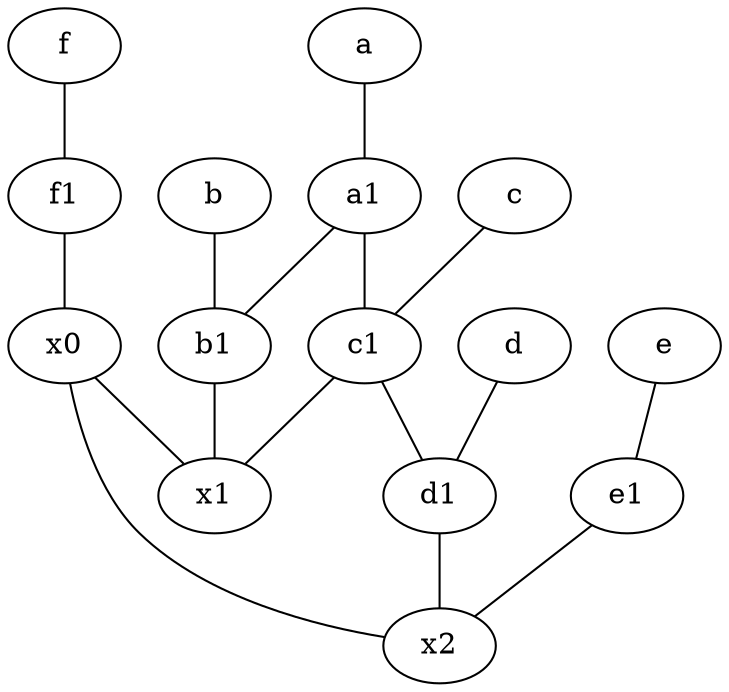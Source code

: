 graph {
	node [labelfontsize=50]
	a [labelfontsize=50 pos="8,2!"]
	x2 [labelfontsize=50]
	x0 [labelfontsize=50]
	d [labelfontsize=50 pos="2,5!"]
	f [labelfontsize=50 pos="3,9!"]
	c1 [labelfontsize=50 pos="4.5,3!"]
	x1 [labelfontsize=50]
	d1 [labelfontsize=50 pos="3,5!"]
	e [labelfontsize=50 pos="7,9!"]
	b1 [labelfontsize=50 pos="9,4!"]
	f1 [labelfontsize=50 pos="3,8!"]
	a1 [labelfontsize=50 pos="8,3!"]
	c [labelfontsize=50 pos="4.5,2!"]
	b [labelfontsize=50 pos="10,4!"]
	e1 [labelfontsize=50 pos="7,7!"]
	c1 -- d1
	x0 -- x1
	f -- f1
	d1 -- x2
	b1 -- x1
	a1 -- b1
	f1 -- x0
	c -- c1
	c1 -- x1
	a1 -- c1
	a -- a1
	e -- e1
	d -- d1
	b -- b1
	x0 -- x2
	e1 -- x2
}
